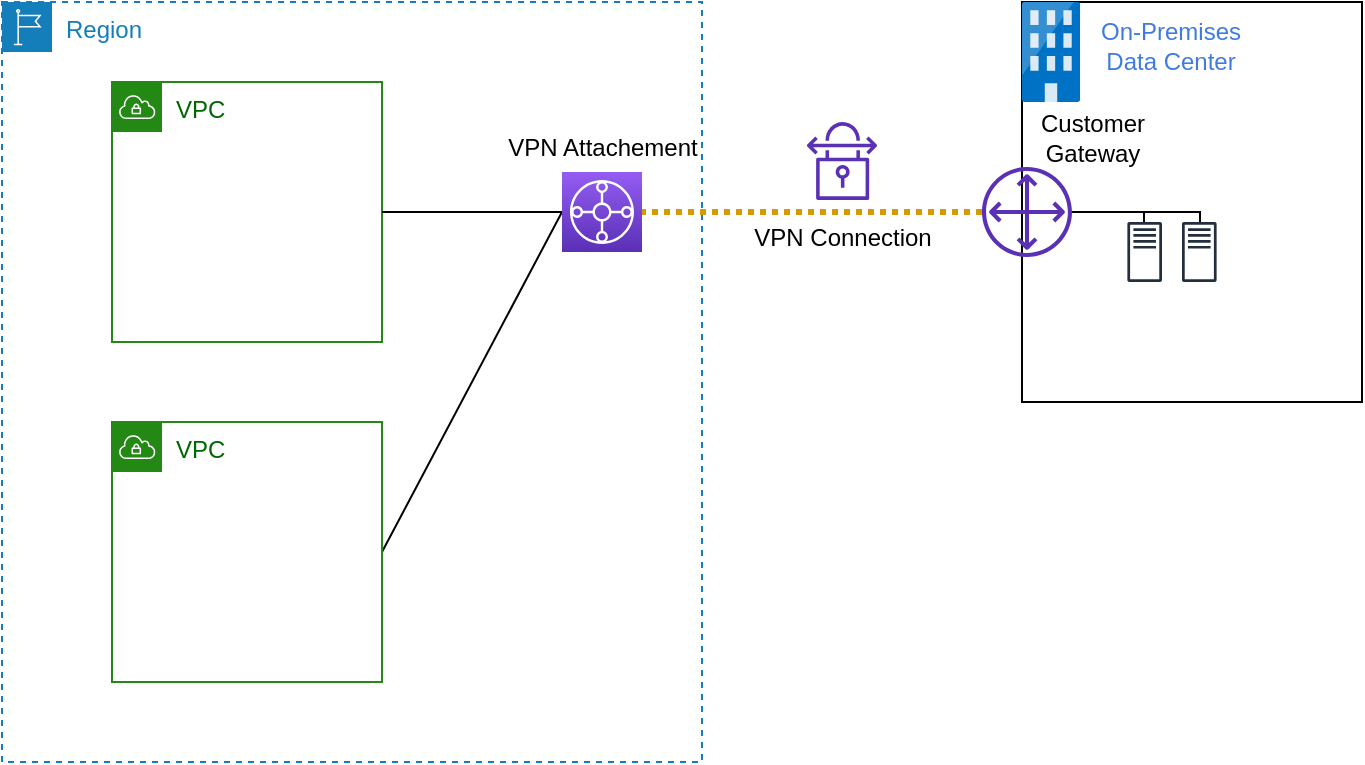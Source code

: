 <mxfile version="13.7.9" type="device"><diagram id="UwauhqFZsfLcdewSXFmf" name="Page-1"><mxGraphModel dx="1426" dy="714" grid="1" gridSize="10" guides="1" tooltips="1" connect="1" arrows="1" fold="1" page="1" pageScale="1" pageWidth="827" pageHeight="1169" math="0" shadow="0"><root><mxCell id="0"/><mxCell id="1" parent="0"/><mxCell id="4Fj088H4jOwQirE_CNYX-9" value="" style="rounded=0;whiteSpace=wrap;html=1;" vertex="1" parent="1"><mxGeometry x="580" y="140" width="170" height="200" as="geometry"/></mxCell><mxCell id="4Fj088H4jOwQirE_CNYX-3" value="Region" style="points=[[0,0],[0.25,0],[0.5,0],[0.75,0],[1,0],[1,0.25],[1,0.5],[1,0.75],[1,1],[0.75,1],[0.5,1],[0.25,1],[0,1],[0,0.75],[0,0.5],[0,0.25]];outlineConnect=0;gradientColor=none;html=1;whiteSpace=wrap;fontSize=12;fontStyle=0;shape=mxgraph.aws4.group;grIcon=mxgraph.aws4.group_region;strokeColor=#147EBA;fillColor=none;verticalAlign=top;align=left;spacingLeft=30;fontColor=#147EBA;dashed=1;" vertex="1" parent="1"><mxGeometry x="70" y="140" width="350" height="380" as="geometry"/></mxCell><mxCell id="4Fj088H4jOwQirE_CNYX-4" value="&lt;font color=&quot;#006600&quot;&gt;VPC&lt;/font&gt;" style="points=[[0,0],[0.25,0],[0.5,0],[0.75,0],[1,0],[1,0.25],[1,0.5],[1,0.75],[1,1],[0.75,1],[0.5,1],[0.25,1],[0,1],[0,0.75],[0,0.5],[0,0.25]];outlineConnect=0;gradientColor=none;html=1;whiteSpace=wrap;fontSize=12;fontStyle=0;shape=mxgraph.aws4.group;grIcon=mxgraph.aws4.group_vpc;strokeColor=#248814;fillColor=none;verticalAlign=top;align=left;spacingLeft=30;fontColor=#AAB7B8;dashed=0;" vertex="1" parent="1"><mxGeometry x="125" y="180" width="135" height="130" as="geometry"/></mxCell><mxCell id="4Fj088H4jOwQirE_CNYX-6" value="" style="outlineConnect=0;fontColor=#232F3E;gradientColor=none;fillColor=#5A30B5;strokeColor=none;dashed=0;verticalLabelPosition=bottom;verticalAlign=top;align=center;html=1;fontSize=12;fontStyle=0;aspect=fixed;pointerEvents=1;shape=mxgraph.aws4.vpn_connection;" vertex="1" parent="1"><mxGeometry x="472.5" y="200" width="35" height="39" as="geometry"/></mxCell><mxCell id="4Fj088H4jOwQirE_CNYX-8" value="" style="aspect=fixed;html=1;points=[];align=center;image;fontSize=12;image=img/lib/mscae/Exchange_On_premises_Access.svg;" vertex="1" parent="1"><mxGeometry x="580" y="140" width="29.0" height="50" as="geometry"/></mxCell><mxCell id="4Fj088H4jOwQirE_CNYX-11" style="edgeStyle=orthogonalEdgeStyle;rounded=0;orthogonalLoop=1;jettySize=auto;html=1;fillColor=#ffe6cc;strokeColor=#D79B00;endArrow=none;endFill=0;strokeWidth=3;dashed=1;dashPattern=1 1;" edge="1" parent="1" source="4Fj088H4jOwQirE_CNYX-7" target="4Fj088H4jOwQirE_CNYX-19"><mxGeometry relative="1" as="geometry"><mxPoint x="590" y="470" as="targetPoint"/></mxGeometry></mxCell><mxCell id="4Fj088H4jOwQirE_CNYX-16" style="edgeStyle=orthogonalEdgeStyle;rounded=0;orthogonalLoop=1;jettySize=auto;html=1;endArrow=none;endFill=0;strokeWidth=1;fontColor=#417BE0;" edge="1" parent="1" source="4Fj088H4jOwQirE_CNYX-7" target="4Fj088H4jOwQirE_CNYX-15"><mxGeometry relative="1" as="geometry"><Array as="points"><mxPoint x="641" y="245"/></Array></mxGeometry></mxCell><mxCell id="4Fj088H4jOwQirE_CNYX-18" style="edgeStyle=orthogonalEdgeStyle;rounded=0;orthogonalLoop=1;jettySize=auto;html=1;endArrow=none;endFill=0;strokeColor=#000000;strokeWidth=1;fontColor=#417BE0;" edge="1" parent="1" source="4Fj088H4jOwQirE_CNYX-7" target="4Fj088H4jOwQirE_CNYX-17"><mxGeometry relative="1" as="geometry"><Array as="points"><mxPoint x="669" y="245"/></Array></mxGeometry></mxCell><mxCell id="4Fj088H4jOwQirE_CNYX-7" value="" style="outlineConnect=0;fontColor=#232F3E;gradientColor=none;fillColor=#5A30B5;strokeColor=none;dashed=0;verticalLabelPosition=bottom;verticalAlign=top;align=center;html=1;fontSize=12;fontStyle=0;aspect=fixed;pointerEvents=1;shape=mxgraph.aws4.customer_gateway;" vertex="1" parent="1"><mxGeometry x="560" y="222.5" width="45" height="45" as="geometry"/></mxCell><mxCell id="4Fj088H4jOwQirE_CNYX-10" value="On-Premises &lt;br&gt;Data Center" style="text;html=1;align=center;verticalAlign=middle;resizable=0;points=[];autosize=1;fontColor=#417BE0;" vertex="1" parent="1"><mxGeometry x="609" y="147" width="90" height="30" as="geometry"/></mxCell><mxCell id="4Fj088H4jOwQirE_CNYX-12" value="VPN Connection" style="text;html=1;align=center;verticalAlign=middle;resizable=0;points=[];autosize=1;" vertex="1" parent="1"><mxGeometry x="440" y="247.5" width="100" height="20" as="geometry"/></mxCell><mxCell id="4Fj088H4jOwQirE_CNYX-14" value="Customer &lt;br&gt;Gateway" style="text;html=1;align=center;verticalAlign=middle;resizable=0;points=[];autosize=1;" vertex="1" parent="1"><mxGeometry x="580" y="192.5" width="70" height="30" as="geometry"/></mxCell><mxCell id="4Fj088H4jOwQirE_CNYX-15" value="" style="outlineConnect=0;fontColor=#232F3E;gradientColor=none;fillColor=#232F3E;strokeColor=none;dashed=0;verticalLabelPosition=bottom;verticalAlign=top;align=center;html=1;fontSize=12;fontStyle=0;aspect=fixed;pointerEvents=1;shape=mxgraph.aws4.traditional_server;" vertex="1" parent="1"><mxGeometry x="632.69" y="250" width="17.31" height="30" as="geometry"/></mxCell><mxCell id="4Fj088H4jOwQirE_CNYX-17" value="" style="outlineConnect=0;fontColor=#232F3E;gradientColor=none;fillColor=#232F3E;strokeColor=none;dashed=0;verticalLabelPosition=bottom;verticalAlign=top;align=center;html=1;fontSize=12;fontStyle=0;aspect=fixed;pointerEvents=1;shape=mxgraph.aws4.traditional_server;" vertex="1" parent="1"><mxGeometry x="660" y="250" width="17.31" height="30" as="geometry"/></mxCell><mxCell id="4Fj088H4jOwQirE_CNYX-25" style="edgeStyle=orthogonalEdgeStyle;rounded=0;orthogonalLoop=1;jettySize=auto;html=1;endArrow=none;endFill=0;strokeColor=#000000;strokeWidth=1;fontColor=#417BE0;startArrow=none;startFill=0;" edge="1" parent="1" source="4Fj088H4jOwQirE_CNYX-19" target="4Fj088H4jOwQirE_CNYX-4"><mxGeometry relative="1" as="geometry"/></mxCell><mxCell id="4Fj088H4jOwQirE_CNYX-26" style="rounded=0;orthogonalLoop=1;jettySize=auto;html=1;entryX=1;entryY=0.5;entryDx=0;entryDy=0;startArrow=none;startFill=0;endArrow=none;endFill=0;strokeColor=#000000;strokeWidth=1;fontColor=#417BE0;" edge="1" parent="1" target="4Fj088H4jOwQirE_CNYX-20"><mxGeometry relative="1" as="geometry"><mxPoint x="350" y="245" as="sourcePoint"/></mxGeometry></mxCell><mxCell id="4Fj088H4jOwQirE_CNYX-19" value="" style="outlineConnect=0;fontColor=#232F3E;gradientColor=#945DF2;gradientDirection=north;fillColor=#5A30B5;strokeColor=#ffffff;dashed=0;verticalLabelPosition=bottom;verticalAlign=top;align=center;html=1;fontSize=12;fontStyle=0;aspect=fixed;shape=mxgraph.aws4.resourceIcon;resIcon=mxgraph.aws4.transit_gateway;" vertex="1" parent="1"><mxGeometry x="350" y="225" width="40" height="40" as="geometry"/></mxCell><mxCell id="4Fj088H4jOwQirE_CNYX-20" value="&lt;font color=&quot;#006600&quot;&gt;VPC&lt;/font&gt;" style="points=[[0,0],[0.25,0],[0.5,0],[0.75,0],[1,0],[1,0.25],[1,0.5],[1,0.75],[1,1],[0.75,1],[0.5,1],[0.25,1],[0,1],[0,0.75],[0,0.5],[0,0.25]];outlineConnect=0;gradientColor=none;html=1;whiteSpace=wrap;fontSize=12;fontStyle=0;shape=mxgraph.aws4.group;grIcon=mxgraph.aws4.group_vpc;strokeColor=#248814;fillColor=none;verticalAlign=top;align=left;spacingLeft=30;fontColor=#AAB7B8;dashed=0;" vertex="1" parent="1"><mxGeometry x="125" y="350" width="135" height="130" as="geometry"/></mxCell><mxCell id="4Fj088H4jOwQirE_CNYX-24" value="VPN Attachement" style="text;html=1;align=center;verticalAlign=middle;resizable=0;points=[];autosize=1;" vertex="1" parent="1"><mxGeometry x="315" y="202.5" width="110" height="20" as="geometry"/></mxCell></root></mxGraphModel></diagram></mxfile>